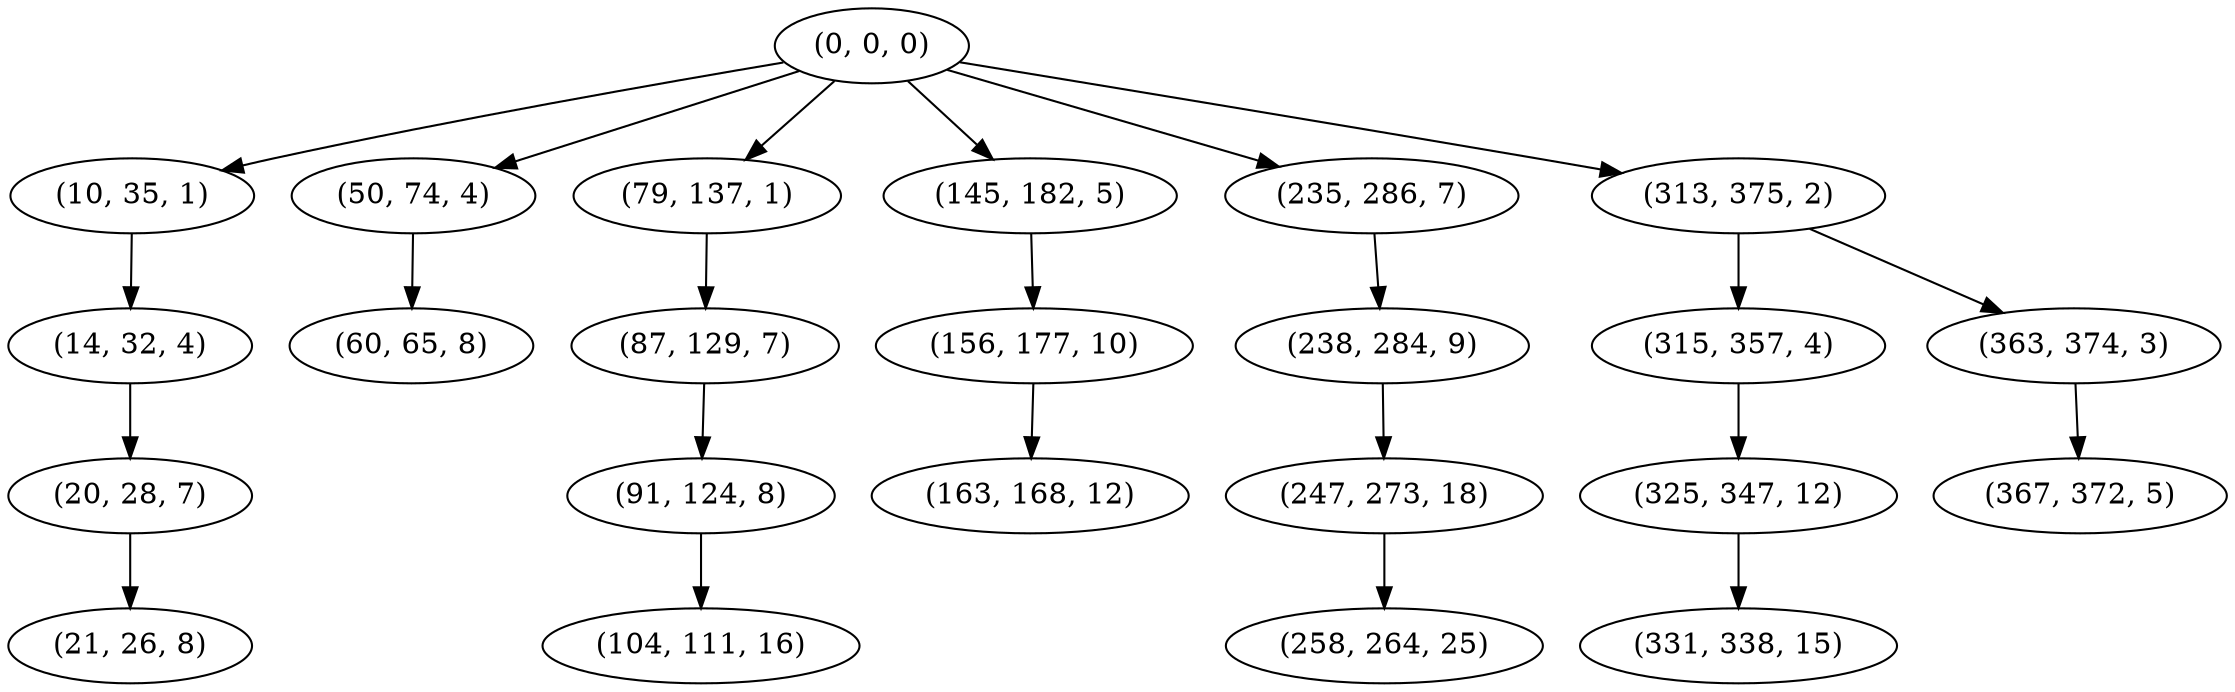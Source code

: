 digraph tree {
    "(0, 0, 0)";
    "(10, 35, 1)";
    "(14, 32, 4)";
    "(20, 28, 7)";
    "(21, 26, 8)";
    "(50, 74, 4)";
    "(60, 65, 8)";
    "(79, 137, 1)";
    "(87, 129, 7)";
    "(91, 124, 8)";
    "(104, 111, 16)";
    "(145, 182, 5)";
    "(156, 177, 10)";
    "(163, 168, 12)";
    "(235, 286, 7)";
    "(238, 284, 9)";
    "(247, 273, 18)";
    "(258, 264, 25)";
    "(313, 375, 2)";
    "(315, 357, 4)";
    "(325, 347, 12)";
    "(331, 338, 15)";
    "(363, 374, 3)";
    "(367, 372, 5)";
    "(0, 0, 0)" -> "(10, 35, 1)";
    "(0, 0, 0)" -> "(50, 74, 4)";
    "(0, 0, 0)" -> "(79, 137, 1)";
    "(0, 0, 0)" -> "(145, 182, 5)";
    "(0, 0, 0)" -> "(235, 286, 7)";
    "(0, 0, 0)" -> "(313, 375, 2)";
    "(10, 35, 1)" -> "(14, 32, 4)";
    "(14, 32, 4)" -> "(20, 28, 7)";
    "(20, 28, 7)" -> "(21, 26, 8)";
    "(50, 74, 4)" -> "(60, 65, 8)";
    "(79, 137, 1)" -> "(87, 129, 7)";
    "(87, 129, 7)" -> "(91, 124, 8)";
    "(91, 124, 8)" -> "(104, 111, 16)";
    "(145, 182, 5)" -> "(156, 177, 10)";
    "(156, 177, 10)" -> "(163, 168, 12)";
    "(235, 286, 7)" -> "(238, 284, 9)";
    "(238, 284, 9)" -> "(247, 273, 18)";
    "(247, 273, 18)" -> "(258, 264, 25)";
    "(313, 375, 2)" -> "(315, 357, 4)";
    "(313, 375, 2)" -> "(363, 374, 3)";
    "(315, 357, 4)" -> "(325, 347, 12)";
    "(325, 347, 12)" -> "(331, 338, 15)";
    "(363, 374, 3)" -> "(367, 372, 5)";
}
